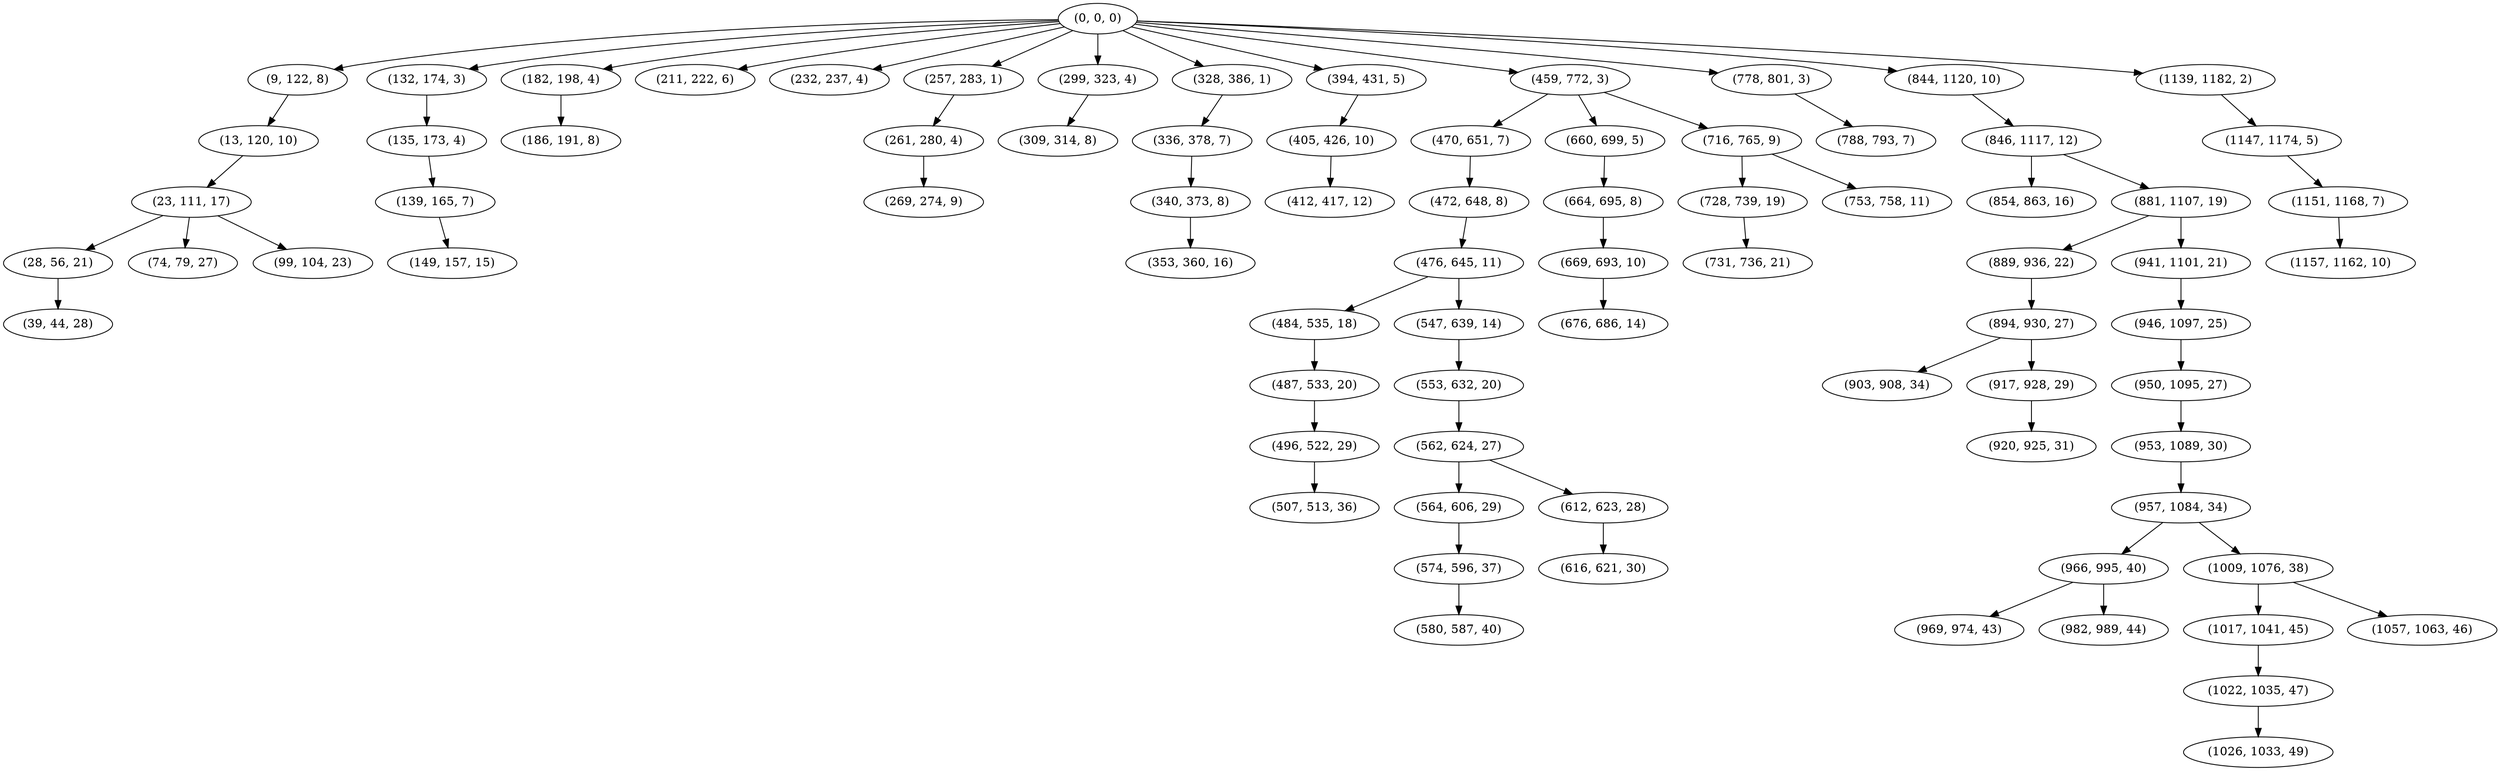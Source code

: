 digraph tree {
    "(0, 0, 0)";
    "(9, 122, 8)";
    "(13, 120, 10)";
    "(23, 111, 17)";
    "(28, 56, 21)";
    "(39, 44, 28)";
    "(74, 79, 27)";
    "(99, 104, 23)";
    "(132, 174, 3)";
    "(135, 173, 4)";
    "(139, 165, 7)";
    "(149, 157, 15)";
    "(182, 198, 4)";
    "(186, 191, 8)";
    "(211, 222, 6)";
    "(232, 237, 4)";
    "(257, 283, 1)";
    "(261, 280, 4)";
    "(269, 274, 9)";
    "(299, 323, 4)";
    "(309, 314, 8)";
    "(328, 386, 1)";
    "(336, 378, 7)";
    "(340, 373, 8)";
    "(353, 360, 16)";
    "(394, 431, 5)";
    "(405, 426, 10)";
    "(412, 417, 12)";
    "(459, 772, 3)";
    "(470, 651, 7)";
    "(472, 648, 8)";
    "(476, 645, 11)";
    "(484, 535, 18)";
    "(487, 533, 20)";
    "(496, 522, 29)";
    "(507, 513, 36)";
    "(547, 639, 14)";
    "(553, 632, 20)";
    "(562, 624, 27)";
    "(564, 606, 29)";
    "(574, 596, 37)";
    "(580, 587, 40)";
    "(612, 623, 28)";
    "(616, 621, 30)";
    "(660, 699, 5)";
    "(664, 695, 8)";
    "(669, 693, 10)";
    "(676, 686, 14)";
    "(716, 765, 9)";
    "(728, 739, 19)";
    "(731, 736, 21)";
    "(753, 758, 11)";
    "(778, 801, 3)";
    "(788, 793, 7)";
    "(844, 1120, 10)";
    "(846, 1117, 12)";
    "(854, 863, 16)";
    "(881, 1107, 19)";
    "(889, 936, 22)";
    "(894, 930, 27)";
    "(903, 908, 34)";
    "(917, 928, 29)";
    "(920, 925, 31)";
    "(941, 1101, 21)";
    "(946, 1097, 25)";
    "(950, 1095, 27)";
    "(953, 1089, 30)";
    "(957, 1084, 34)";
    "(966, 995, 40)";
    "(969, 974, 43)";
    "(982, 989, 44)";
    "(1009, 1076, 38)";
    "(1017, 1041, 45)";
    "(1022, 1035, 47)";
    "(1026, 1033, 49)";
    "(1057, 1063, 46)";
    "(1139, 1182, 2)";
    "(1147, 1174, 5)";
    "(1151, 1168, 7)";
    "(1157, 1162, 10)";
    "(0, 0, 0)" -> "(9, 122, 8)";
    "(0, 0, 0)" -> "(132, 174, 3)";
    "(0, 0, 0)" -> "(182, 198, 4)";
    "(0, 0, 0)" -> "(211, 222, 6)";
    "(0, 0, 0)" -> "(232, 237, 4)";
    "(0, 0, 0)" -> "(257, 283, 1)";
    "(0, 0, 0)" -> "(299, 323, 4)";
    "(0, 0, 0)" -> "(328, 386, 1)";
    "(0, 0, 0)" -> "(394, 431, 5)";
    "(0, 0, 0)" -> "(459, 772, 3)";
    "(0, 0, 0)" -> "(778, 801, 3)";
    "(0, 0, 0)" -> "(844, 1120, 10)";
    "(0, 0, 0)" -> "(1139, 1182, 2)";
    "(9, 122, 8)" -> "(13, 120, 10)";
    "(13, 120, 10)" -> "(23, 111, 17)";
    "(23, 111, 17)" -> "(28, 56, 21)";
    "(23, 111, 17)" -> "(74, 79, 27)";
    "(23, 111, 17)" -> "(99, 104, 23)";
    "(28, 56, 21)" -> "(39, 44, 28)";
    "(132, 174, 3)" -> "(135, 173, 4)";
    "(135, 173, 4)" -> "(139, 165, 7)";
    "(139, 165, 7)" -> "(149, 157, 15)";
    "(182, 198, 4)" -> "(186, 191, 8)";
    "(257, 283, 1)" -> "(261, 280, 4)";
    "(261, 280, 4)" -> "(269, 274, 9)";
    "(299, 323, 4)" -> "(309, 314, 8)";
    "(328, 386, 1)" -> "(336, 378, 7)";
    "(336, 378, 7)" -> "(340, 373, 8)";
    "(340, 373, 8)" -> "(353, 360, 16)";
    "(394, 431, 5)" -> "(405, 426, 10)";
    "(405, 426, 10)" -> "(412, 417, 12)";
    "(459, 772, 3)" -> "(470, 651, 7)";
    "(459, 772, 3)" -> "(660, 699, 5)";
    "(459, 772, 3)" -> "(716, 765, 9)";
    "(470, 651, 7)" -> "(472, 648, 8)";
    "(472, 648, 8)" -> "(476, 645, 11)";
    "(476, 645, 11)" -> "(484, 535, 18)";
    "(476, 645, 11)" -> "(547, 639, 14)";
    "(484, 535, 18)" -> "(487, 533, 20)";
    "(487, 533, 20)" -> "(496, 522, 29)";
    "(496, 522, 29)" -> "(507, 513, 36)";
    "(547, 639, 14)" -> "(553, 632, 20)";
    "(553, 632, 20)" -> "(562, 624, 27)";
    "(562, 624, 27)" -> "(564, 606, 29)";
    "(562, 624, 27)" -> "(612, 623, 28)";
    "(564, 606, 29)" -> "(574, 596, 37)";
    "(574, 596, 37)" -> "(580, 587, 40)";
    "(612, 623, 28)" -> "(616, 621, 30)";
    "(660, 699, 5)" -> "(664, 695, 8)";
    "(664, 695, 8)" -> "(669, 693, 10)";
    "(669, 693, 10)" -> "(676, 686, 14)";
    "(716, 765, 9)" -> "(728, 739, 19)";
    "(716, 765, 9)" -> "(753, 758, 11)";
    "(728, 739, 19)" -> "(731, 736, 21)";
    "(778, 801, 3)" -> "(788, 793, 7)";
    "(844, 1120, 10)" -> "(846, 1117, 12)";
    "(846, 1117, 12)" -> "(854, 863, 16)";
    "(846, 1117, 12)" -> "(881, 1107, 19)";
    "(881, 1107, 19)" -> "(889, 936, 22)";
    "(881, 1107, 19)" -> "(941, 1101, 21)";
    "(889, 936, 22)" -> "(894, 930, 27)";
    "(894, 930, 27)" -> "(903, 908, 34)";
    "(894, 930, 27)" -> "(917, 928, 29)";
    "(917, 928, 29)" -> "(920, 925, 31)";
    "(941, 1101, 21)" -> "(946, 1097, 25)";
    "(946, 1097, 25)" -> "(950, 1095, 27)";
    "(950, 1095, 27)" -> "(953, 1089, 30)";
    "(953, 1089, 30)" -> "(957, 1084, 34)";
    "(957, 1084, 34)" -> "(966, 995, 40)";
    "(957, 1084, 34)" -> "(1009, 1076, 38)";
    "(966, 995, 40)" -> "(969, 974, 43)";
    "(966, 995, 40)" -> "(982, 989, 44)";
    "(1009, 1076, 38)" -> "(1017, 1041, 45)";
    "(1009, 1076, 38)" -> "(1057, 1063, 46)";
    "(1017, 1041, 45)" -> "(1022, 1035, 47)";
    "(1022, 1035, 47)" -> "(1026, 1033, 49)";
    "(1139, 1182, 2)" -> "(1147, 1174, 5)";
    "(1147, 1174, 5)" -> "(1151, 1168, 7)";
    "(1151, 1168, 7)" -> "(1157, 1162, 10)";
}
